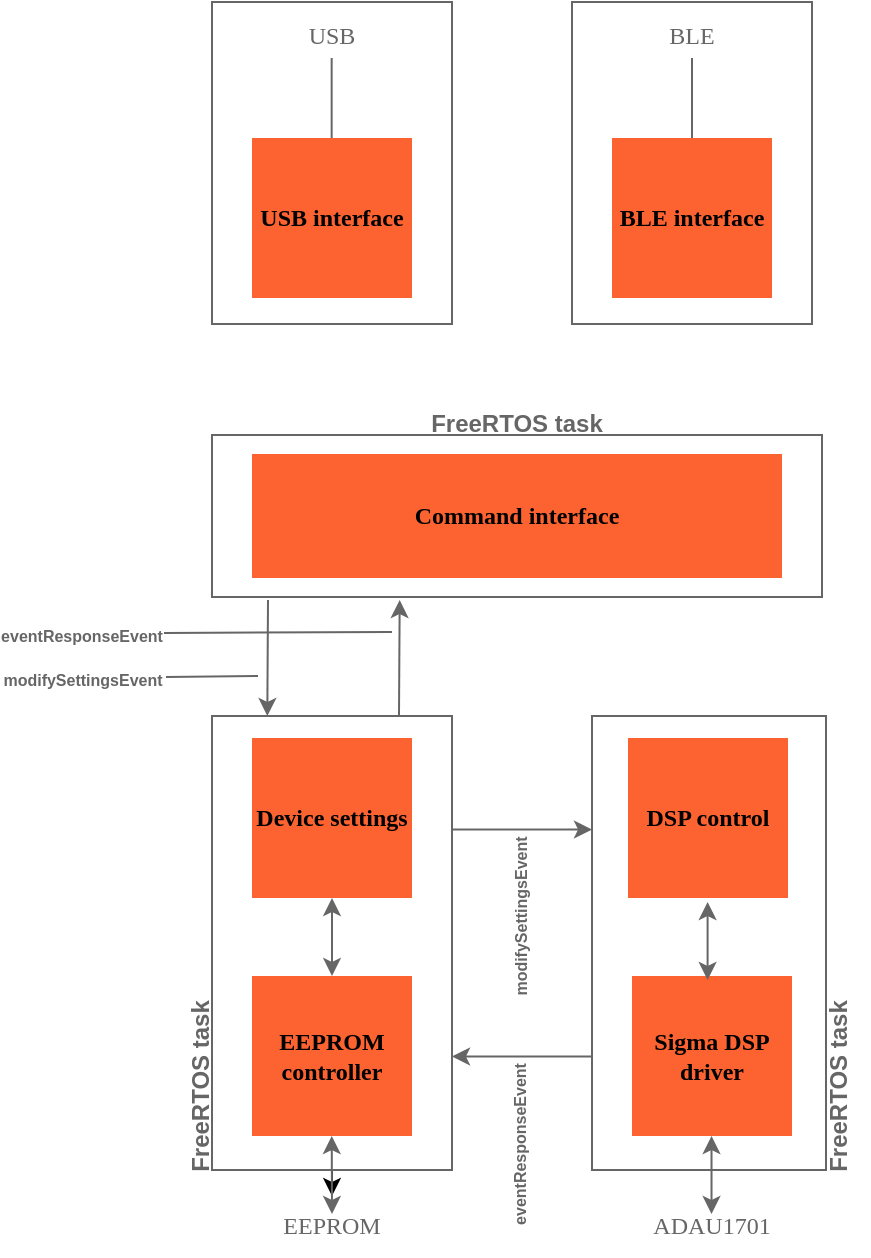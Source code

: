 <mxfile>
    <diagram id="QK_L4t2Bo_GrBR_NQVSf" name="Page-1">
        <mxGraphModel dx="668" dy="787" grid="0" gridSize="10" guides="1" tooltips="1" connect="1" arrows="1" fold="1" page="1" pageScale="1" pageWidth="850" pageHeight="1100" background="#ffffff" math="0" shadow="0">
            <root>
                <mxCell id="0"/>
                <mxCell id="1" parent="0"/>
                <mxCell id="5" value="&lt;font face=&quot;Tahoma&quot;&gt;&lt;b&gt;EEPROM&lt;br&gt;controller&lt;br&gt;&lt;/b&gt;&lt;/font&gt;" style="whiteSpace=wrap;html=1;aspect=fixed;fillColor=#FC6330;strokeColor=none;" parent="1" vertex="1">
                    <mxGeometry x="175" y="502" width="80" height="80" as="geometry"/>
                </mxCell>
                <mxCell id="9" value="&lt;b&gt;Command interface&lt;br&gt;&lt;/b&gt;" style="rounded=0;whiteSpace=wrap;html=1;fontFamily=Tahoma;fillColor=#FC6330;strokeColor=none;" parent="1" vertex="1">
                    <mxGeometry x="175" y="241" width="265" height="62" as="geometry"/>
                </mxCell>
                <mxCell id="10" value="&lt;font face=&quot;Tahoma&quot;&gt;&lt;b&gt;Sigma DSP driver&lt;br&gt;&lt;/b&gt;&lt;/font&gt;" style="whiteSpace=wrap;html=1;aspect=fixed;fillColor=#FC6330;strokeColor=none;" parent="1" vertex="1">
                    <mxGeometry x="365" y="502" width="80" height="80" as="geometry"/>
                </mxCell>
                <mxCell id="17" value="&lt;font face=&quot;Tahoma&quot;&gt;&lt;b&gt;BLE interface&lt;br&gt;&lt;/b&gt;&lt;/font&gt;" style="whiteSpace=wrap;html=1;aspect=fixed;fillColor=#FC6330;strokeColor=none;" parent="1" vertex="1">
                    <mxGeometry x="355" y="83" width="80" height="80" as="geometry"/>
                </mxCell>
                <mxCell id="19" value="&lt;font color=&quot;#666666&quot;&gt;EEPROM&lt;/font&gt;" style="text;html=1;strokeColor=none;fillColor=none;align=center;verticalAlign=middle;whiteSpace=wrap;rounded=0;fontFamily=Tahoma;" parent="1" vertex="1">
                    <mxGeometry x="185" y="612" width="60" height="30" as="geometry"/>
                </mxCell>
                <mxCell id="21" value="&lt;font color=&quot;#666666&quot;&gt;ADAU1701&lt;/font&gt;" style="text;html=1;strokeColor=none;fillColor=none;align=center;verticalAlign=middle;whiteSpace=wrap;rounded=0;fontFamily=Tahoma;" parent="1" vertex="1">
                    <mxGeometry x="375" y="612" width="60" height="30" as="geometry"/>
                </mxCell>
                <mxCell id="23" value="" style="endArrow=none;html=1;strokeColor=#666666;fontFamily=Tahoma;" parent="1" edge="1">
                    <mxGeometry width="50" height="50" relative="1" as="geometry">
                        <mxPoint x="395" y="83" as="sourcePoint"/>
                        <mxPoint x="395" y="43" as="targetPoint"/>
                    </mxGeometry>
                </mxCell>
                <mxCell id="26" value="&lt;font color=&quot;#666666&quot;&gt;BLE&lt;/font&gt;" style="text;html=1;strokeColor=none;fillColor=none;align=center;verticalAlign=middle;whiteSpace=wrap;rounded=0;fontFamily=Tahoma;" parent="1" vertex="1">
                    <mxGeometry x="365" y="17" width="60" height="30" as="geometry"/>
                </mxCell>
                <mxCell id="27" value="&lt;font face=&quot;Tahoma&quot;&gt;&lt;b&gt;USB interface&lt;br&gt;&lt;/b&gt;&lt;/font&gt;" style="whiteSpace=wrap;html=1;aspect=fixed;fillColor=#FC6330;strokeColor=none;" parent="1" vertex="1">
                    <mxGeometry x="175" y="83" width="80" height="80" as="geometry"/>
                </mxCell>
                <mxCell id="28" value="&lt;font color=&quot;#666666&quot;&gt;USB&lt;/font&gt;" style="text;html=1;strokeColor=none;fillColor=none;align=center;verticalAlign=middle;whiteSpace=wrap;rounded=0;fontFamily=Tahoma;" parent="1" vertex="1">
                    <mxGeometry x="185" y="17" width="60" height="30" as="geometry"/>
                </mxCell>
                <mxCell id="29" value="" style="endArrow=none;html=1;strokeColor=#666666;fontFamily=Tahoma;" parent="1" edge="1">
                    <mxGeometry width="50" height="50" relative="1" as="geometry">
                        <mxPoint x="214.83" y="83" as="sourcePoint"/>
                        <mxPoint x="214.83" y="43" as="targetPoint"/>
                    </mxGeometry>
                </mxCell>
                <mxCell id="34" value="&lt;font face=&quot;Tahoma&quot;&gt;&lt;b&gt;DSP control&lt;br&gt;&lt;/b&gt;&lt;/font&gt;" style="whiteSpace=wrap;html=1;aspect=fixed;fillColor=#FC6330;strokeColor=none;" parent="1" vertex="1">
                    <mxGeometry x="363" y="383" width="80" height="80" as="geometry"/>
                </mxCell>
                <mxCell id="35" value="&lt;font face=&quot;Tahoma&quot;&gt;&lt;b&gt;Device settings&lt;br&gt;&lt;/b&gt;&lt;/font&gt;" style="whiteSpace=wrap;html=1;aspect=fixed;fillColor=#FC6330;strokeColor=none;" parent="1" vertex="1">
                    <mxGeometry x="175" y="383" width="80" height="80" as="geometry"/>
                </mxCell>
                <mxCell id="38" style="edgeStyle=none;html=1;exitX=0.5;exitY=1;exitDx=0;exitDy=0;entryX=0.5;entryY=0;entryDx=0;entryDy=0;fontFamily=Tahoma;strokeColor=#666666;startArrow=classic;startFill=1;" parent="1" source="35" target="5" edge="1">
                    <mxGeometry relative="1" as="geometry">
                        <mxPoint x="286.0" y="464.35" as="targetPoint"/>
                        <mxPoint x="286.18" y="409.66" as="sourcePoint"/>
                    </mxGeometry>
                </mxCell>
                <mxCell id="39" style="edgeStyle=none;html=1;exitX=0.5;exitY=1;exitDx=0;exitDy=0;entryX=0.5;entryY=0;entryDx=0;entryDy=0;fontFamily=Tahoma;strokeColor=#666666;startArrow=classic;startFill=1;" parent="1" edge="1">
                    <mxGeometry relative="1" as="geometry">
                        <mxPoint x="402.8" y="504" as="targetPoint"/>
                        <mxPoint x="402.8" y="465" as="sourcePoint"/>
                    </mxGeometry>
                </mxCell>
                <mxCell id="52" value="" style="edgeStyle=none;html=1;" edge="1" parent="1" source="41" target="19">
                    <mxGeometry relative="1" as="geometry"/>
                </mxCell>
                <mxCell id="41" value="" style="rounded=0;whiteSpace=wrap;html=1;strokeColor=#666666;fillColor=none;" parent="1" vertex="1">
                    <mxGeometry x="155" y="372" width="120" height="227" as="geometry"/>
                </mxCell>
                <mxCell id="43" style="edgeStyle=none;html=1;exitX=0.5;exitY=1;exitDx=0;exitDy=0;fontFamily=Tahoma;strokeColor=#666666;startArrow=classic;startFill=1;" parent="1" edge="1">
                    <mxGeometry relative="1" as="geometry">
                        <mxPoint x="215" y="621" as="targetPoint"/>
                        <mxPoint x="214.86" y="582" as="sourcePoint"/>
                    </mxGeometry>
                </mxCell>
                <mxCell id="44" style="edgeStyle=none;html=1;exitX=0.5;exitY=1;exitDx=0;exitDy=0;entryX=0.5;entryY=0;entryDx=0;entryDy=0;fontFamily=Tahoma;strokeColor=#666666;startArrow=classic;startFill=1;" parent="1" edge="1">
                    <mxGeometry relative="1" as="geometry">
                        <mxPoint x="404.76" y="621" as="targetPoint"/>
                        <mxPoint x="404.76" y="582" as="sourcePoint"/>
                    </mxGeometry>
                </mxCell>
                <mxCell id="45" value="" style="rounded=0;whiteSpace=wrap;html=1;strokeColor=#666666;fillColor=none;" parent="1" vertex="1">
                    <mxGeometry x="345" y="372" width="117" height="227" as="geometry"/>
                </mxCell>
                <mxCell id="46" value="&lt;font color=&quot;#666666&quot;&gt;&lt;b&gt;FreeRTOS task&lt;/b&gt;&lt;/font&gt;" style="text;html=1;strokeColor=none;fillColor=none;align=center;verticalAlign=middle;whiteSpace=wrap;rounded=0;direction=west;rotation=270;" parent="1" vertex="1">
                    <mxGeometry x="103" y="542" width="93" height="30" as="geometry"/>
                </mxCell>
                <mxCell id="47" value="&lt;font color=&quot;#666666&quot;&gt;&lt;b&gt;FreeRTOS task&lt;/b&gt;&lt;/font&gt;" style="text;html=1;strokeColor=none;fillColor=none;align=center;verticalAlign=middle;whiteSpace=wrap;rounded=0;direction=west;rotation=270;" parent="1" vertex="1">
                    <mxGeometry x="422" y="542" width="93" height="30" as="geometry"/>
                </mxCell>
                <mxCell id="49" value="" style="rounded=0;whiteSpace=wrap;html=1;strokeColor=#666666;fillColor=none;" parent="1" vertex="1">
                    <mxGeometry x="155" y="231.5" width="305" height="81" as="geometry"/>
                </mxCell>
                <mxCell id="50" value="&lt;font color=&quot;#666666&quot;&gt;&lt;b&gt;FreeRTOS task&lt;/b&gt;&lt;/font&gt;" style="text;html=1;strokeColor=none;fillColor=none;align=center;verticalAlign=middle;whiteSpace=wrap;rounded=0;direction=west;rotation=0;" parent="1" vertex="1">
                    <mxGeometry x="261" y="211" width="93" height="30" as="geometry"/>
                </mxCell>
                <mxCell id="51" style="edgeStyle=none;html=1;entryX=0.5;entryY=0;entryDx=0;entryDy=0;fontFamily=Tahoma;strokeColor=#666666;startArrow=none;startFill=0;endArrow=classic;endFill=1;" edge="1" parent="1">
                    <mxGeometry relative="1" as="geometry">
                        <mxPoint x="182.66" y="372" as="targetPoint"/>
                        <mxPoint x="183" y="314" as="sourcePoint"/>
                    </mxGeometry>
                </mxCell>
                <mxCell id="54" value="&lt;font size=&quot;1&quot; color=&quot;#666666&quot;&gt;&lt;b style=&quot;font-size: 8px;&quot;&gt;modifySettingsEvent&lt;/b&gt;&lt;/font&gt;" style="text;html=1;strokeColor=none;fillColor=none;align=center;verticalAlign=middle;whiteSpace=wrap;rounded=0;direction=west;rotation=0;" vertex="1" parent="1">
                    <mxGeometry x="49" y="346" width="83" height="13" as="geometry"/>
                </mxCell>
                <mxCell id="56" style="edgeStyle=none;html=1;entryX=0.5;entryY=0;entryDx=0;entryDy=0;fontFamily=Tahoma;strokeColor=#666666;startArrow=classic;startFill=1;endArrow=none;endFill=0;" edge="1" parent="1">
                    <mxGeometry relative="1" as="geometry">
                        <mxPoint x="248.5" y="372" as="targetPoint"/>
                        <mxPoint x="248.84" y="314.0" as="sourcePoint"/>
                    </mxGeometry>
                </mxCell>
                <mxCell id="58" value="&lt;font size=&quot;1&quot; color=&quot;#666666&quot;&gt;&lt;b style=&quot;font-size: 8px;&quot;&gt;eventResponseEvent&lt;/b&gt;&lt;/font&gt;" style="text;html=1;strokeColor=none;fillColor=none;align=center;verticalAlign=middle;whiteSpace=wrap;rounded=0;direction=west;rotation=0;" vertex="1" parent="1">
                    <mxGeometry x="49" y="324" width="82" height="13" as="geometry"/>
                </mxCell>
                <mxCell id="59" value="" style="endArrow=none;html=1;fontSize=8;strokeColor=#666666;exitX=0;exitY=0.5;exitDx=0;exitDy=0;" edge="1" parent="1" source="54">
                    <mxGeometry width="50" height="50" relative="1" as="geometry">
                        <mxPoint x="145" y="366" as="sourcePoint"/>
                        <mxPoint x="178" y="352" as="targetPoint"/>
                    </mxGeometry>
                </mxCell>
                <mxCell id="60" value="" style="endArrow=none;html=1;strokeColor=#666666;fontSize=8;exitX=0;exitY=0.5;exitDx=0;exitDy=0;" edge="1" parent="1" source="58">
                    <mxGeometry width="50" height="50" relative="1" as="geometry">
                        <mxPoint x="135" y="331" as="sourcePoint"/>
                        <mxPoint x="245" y="330" as="targetPoint"/>
                    </mxGeometry>
                </mxCell>
                <mxCell id="62" style="edgeStyle=none;html=1;entryX=0;entryY=0.25;entryDx=0;entryDy=0;fontFamily=Tahoma;strokeColor=#666666;startArrow=none;startFill=0;endArrow=classic;endFill=1;exitX=1;exitY=0.25;exitDx=0;exitDy=0;" edge="1" parent="1" source="41" target="45">
                    <mxGeometry relative="1" as="geometry">
                        <mxPoint x="302" y="518" as="targetPoint"/>
                        <mxPoint x="302.34" y="460" as="sourcePoint"/>
                    </mxGeometry>
                </mxCell>
                <mxCell id="63" value="&lt;font size=&quot;1&quot; color=&quot;#666666&quot;&gt;&lt;b style=&quot;font-size: 8px;&quot;&gt;modifySettingsEvent&lt;/b&gt;&lt;/font&gt;" style="text;html=1;strokeColor=none;fillColor=none;align=center;verticalAlign=middle;whiteSpace=wrap;rounded=0;direction=west;rotation=-90;" vertex="1" parent="1">
                    <mxGeometry x="266.5" y="466" width="83" height="13" as="geometry"/>
                </mxCell>
                <mxCell id="64" style="edgeStyle=none;html=1;entryX=0;entryY=0.75;entryDx=0;entryDy=0;fontFamily=Tahoma;strokeColor=#666666;startArrow=classic;startFill=1;endArrow=none;endFill=0;exitX=1;exitY=0.75;exitDx=0;exitDy=0;" edge="1" parent="1" source="41" target="45">
                    <mxGeometry relative="1" as="geometry">
                        <mxPoint x="314" y="640" as="targetPoint"/>
                        <mxPoint x="314.34" y="582" as="sourcePoint"/>
                    </mxGeometry>
                </mxCell>
                <mxCell id="65" value="&lt;font size=&quot;1&quot; color=&quot;#666666&quot;&gt;&lt;b style=&quot;font-size: 8px;&quot;&gt;eventResponseEvent&lt;/b&gt;&lt;/font&gt;" style="text;html=1;strokeColor=none;fillColor=none;align=center;verticalAlign=middle;whiteSpace=wrap;rounded=0;direction=west;rotation=-90;" vertex="1" parent="1">
                    <mxGeometry x="266.5" y="580" width="82" height="13" as="geometry"/>
                </mxCell>
                <mxCell id="68" value="" style="rounded=0;whiteSpace=wrap;html=1;fontSize=8;fillColor=none;strokeColor=#666666;" vertex="1" parent="1">
                    <mxGeometry x="155" y="15" width="120" height="161" as="geometry"/>
                </mxCell>
                <mxCell id="69" value="" style="rounded=0;whiteSpace=wrap;html=1;fontSize=8;fillColor=none;strokeColor=#666666;" vertex="1" parent="1">
                    <mxGeometry x="335" y="15" width="120" height="161" as="geometry"/>
                </mxCell>
            </root>
        </mxGraphModel>
    </diagram>
</mxfile>